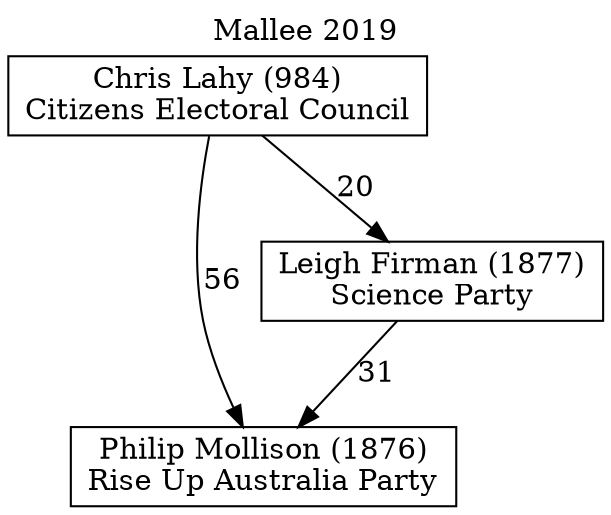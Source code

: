 // House preference flow
digraph "Philip Mollison (1876)_Mallee_2019" {
	graph [label="Mallee 2019" labelloc=t mclimit=10]
	node [shape=box]
	"Philip Mollison (1876)" [label="Philip Mollison (1876)
Rise Up Australia Party"]
	"Leigh Firman (1877)" [label="Leigh Firman (1877)
Science Party"]
	"Chris Lahy (984)" [label="Chris Lahy (984)
Citizens Electoral Council"]
	"Leigh Firman (1877)" -> "Philip Mollison (1876)" [label=31]
	"Chris Lahy (984)" -> "Leigh Firman (1877)" [label=20]
	"Chris Lahy (984)" -> "Philip Mollison (1876)" [label=56]
}
